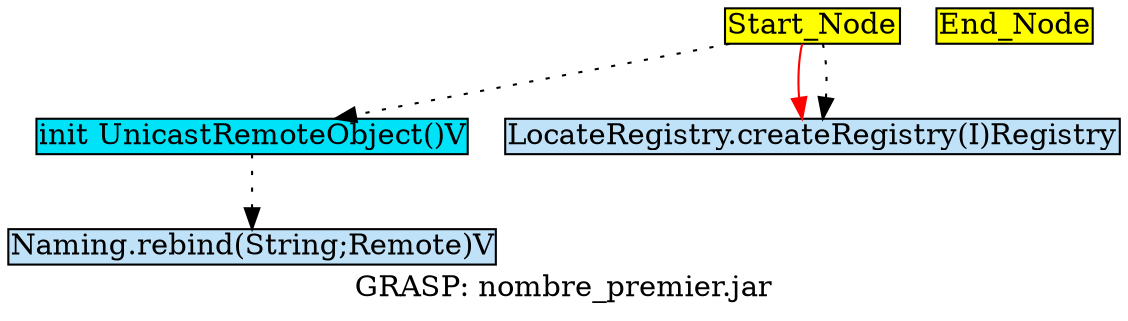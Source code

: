 digraph G {
	graph[label="GRASP: nombre_premier.jar"];	node[style=filled,fillcolor ="white",shape=box,margin=0.02,width=0,height=0];
	"Start_Node"[fillcolor ="yellow",style="filled" ];
	"Naming.rebind(String;Remote)V"[fillcolor ="#c0e2f8",style="filled" ];
	"Start_Node"[fillcolor ="yellow",style="filled" ];
	"init UnicastRemoteObject()V"[fillcolor ="#00e2f8",style="filled" ];
	"LocateRegistry.createRegistry(I)Registry"[fillcolor ="#c0e2f8",style="filled" ];
	"End_Node"[fillcolor ="yellow",style="filled" ];
	"Start_Node" -> "init UnicastRemoteObject()V"[color="black",style=dotted];
	"Start_Node" -> "LocateRegistry.createRegistry(I)Registry"[color="red",style=solid];
	"Start_Node" -> "LocateRegistry.createRegistry(I)Registry"[color="black",style=dotted];
	"init UnicastRemoteObject()V" -> "Naming.rebind(String;Remote)V"[color="black",style=dotted];
}
